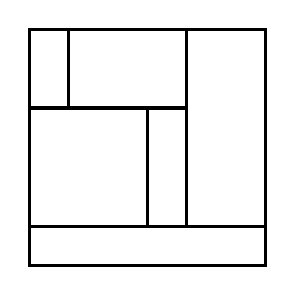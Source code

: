 \begin{tikzpicture}[very thick, scale=.5]
    \draw (0,4) rectangle (1,6);
    \draw (1,4) rectangle (4,6);
    \draw (0,1) rectangle (3,4);
    \draw (3,1) rectangle (4,4);
    \draw (4,1) rectangle (6,6);
    \draw (0,0) rectangle (6,1);
\end{tikzpicture}
